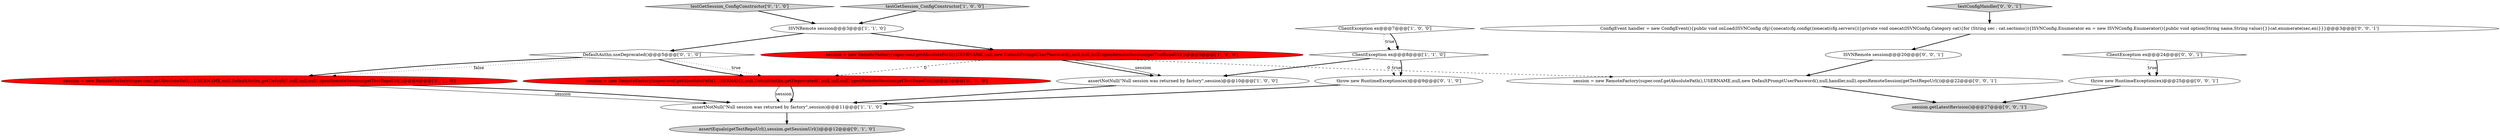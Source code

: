 digraph {
10 [style = filled, label = "DefaultAuthn.useDeprecated()@@@5@@@['0', '1', '0']", fillcolor = white, shape = diamond image = "AAA0AAABBB2BBB"];
1 [style = filled, label = "assertNotNull(\"Null session was returned by factory\",session)@@@10@@@['1', '0', '0']", fillcolor = white, shape = ellipse image = "AAA0AAABBB1BBB"];
11 [style = filled, label = "session = new RemoteFactory(super.conf.getAbsolutePath(),USERNAME,null,DefaultAuthn.getDeprecated(),null,null,null).openRemoteSession(getTestRepoUrl())@@@5@@@['0', '1', '0']", fillcolor = red, shape = ellipse image = "AAA1AAABBB2BBB"];
9 [style = filled, label = "session = new RemoteFactory(super.conf.getAbsolutePath(),USERNAME,null,DefaultAuthn.getDefault(),null,null,null).openRemoteSession(getTestRepoUrl())@@@6@@@['0', '1', '0']", fillcolor = red, shape = ellipse image = "AAA1AAABBB2BBB"];
12 [style = filled, label = "assertEquals(getTestRepoUrl(),session.getSessionUrl())@@@12@@@['0', '1', '0']", fillcolor = lightgray, shape = ellipse image = "AAA0AAABBB2BBB"];
2 [style = filled, label = "ClientException ex@@@7@@@['1', '0', '0']", fillcolor = white, shape = diamond image = "AAA0AAABBB1BBB"];
8 [style = filled, label = "throw new RuntimeException(ex)@@@9@@@['0', '1', '0']", fillcolor = white, shape = ellipse image = "AAA0AAABBB2BBB"];
16 [style = filled, label = "ConfigEvent handler = new ConfigEvent(){public void onLoad(ISVNConfig cfg){onecat(cfg.config())onecat(cfg.servers())}private void onecat(ISVNConfig.Category cat){for (String sec : cat.sections()){ISVNConfig.Enumerator en = new ISVNConfig.Enumerator(){public void option(String name,String value){}}cat.enumerate(sec,en)}}}@@@3@@@['0', '0', '1']", fillcolor = white, shape = ellipse image = "AAA0AAABBB3BBB"];
13 [style = filled, label = "ISVNRemote session@@@20@@@['0', '0', '1']", fillcolor = white, shape = ellipse image = "AAA0AAABBB3BBB"];
19 [style = filled, label = "session.getLatestRevision()@@@27@@@['0', '0', '1']", fillcolor = lightgray, shape = ellipse image = "AAA0AAABBB3BBB"];
6 [style = filled, label = "assertNotNull(\"Null session was returned by factory\",session)@@@11@@@['1', '1', '0']", fillcolor = white, shape = ellipse image = "AAA0AAABBB1BBB"];
17 [style = filled, label = "session = new RemoteFactory(super.conf.getAbsolutePath(),USERNAME,null,new DefaultPromptUserPassword(),null,handler,null).openRemoteSession(getTestRepoUrl())@@@22@@@['0', '0', '1']", fillcolor = white, shape = ellipse image = "AAA0AAABBB3BBB"];
5 [style = filled, label = "ISVNRemote session@@@3@@@['1', '1', '0']", fillcolor = white, shape = ellipse image = "AAA0AAABBB1BBB"];
4 [style = filled, label = "testGetSession_ConfigConstructor['1', '0', '0']", fillcolor = lightgray, shape = diamond image = "AAA0AAABBB1BBB"];
3 [style = filled, label = "session = new RemoteFactory(super.conf.getAbsolutePath(),USERNAME,null,new DefaultPromptUserPassword(),null,null,null).openRemoteSession(getTestRepoUrl())@@@5@@@['1', '0', '0']", fillcolor = red, shape = ellipse image = "AAA1AAABBB1BBB"];
18 [style = filled, label = "ClientException ex@@@24@@@['0', '0', '1']", fillcolor = white, shape = diamond image = "AAA0AAABBB3BBB"];
7 [style = filled, label = "testGetSession_ConfigConstructor['0', '1', '0']", fillcolor = lightgray, shape = diamond image = "AAA0AAABBB2BBB"];
15 [style = filled, label = "testConfigHandler['0', '0', '1']", fillcolor = lightgray, shape = diamond image = "AAA0AAABBB3BBB"];
14 [style = filled, label = "throw new RuntimeException(ex)@@@25@@@['0', '0', '1']", fillcolor = white, shape = ellipse image = "AAA0AAABBB3BBB"];
0 [style = filled, label = "ClientException ex@@@8@@@['1', '1', '0']", fillcolor = white, shape = diamond image = "AAA0AAABBB1BBB"];
5->3 [style = bold, label=""];
5->10 [style = bold, label=""];
16->13 [style = bold, label=""];
2->0 [style = dotted, label="true"];
3->17 [style = dashed, label="0"];
9->6 [style = solid, label="session"];
3->1 [style = bold, label=""];
11->6 [style = bold, label=""];
14->19 [style = bold, label=""];
8->6 [style = bold, label=""];
15->16 [style = bold, label=""];
17->19 [style = bold, label=""];
18->14 [style = dotted, label="true"];
9->6 [style = bold, label=""];
3->1 [style = solid, label="session"];
0->8 [style = dotted, label="true"];
13->17 [style = bold, label=""];
7->5 [style = bold, label=""];
2->0 [style = bold, label=""];
1->6 [style = bold, label=""];
10->11 [style = dotted, label="true"];
0->1 [style = bold, label=""];
0->8 [style = bold, label=""];
10->9 [style = dotted, label="false"];
10->9 [style = bold, label=""];
4->5 [style = bold, label=""];
18->14 [style = bold, label=""];
3->11 [style = dashed, label="0"];
11->6 [style = solid, label="session"];
10->11 [style = bold, label=""];
6->12 [style = bold, label=""];
}

